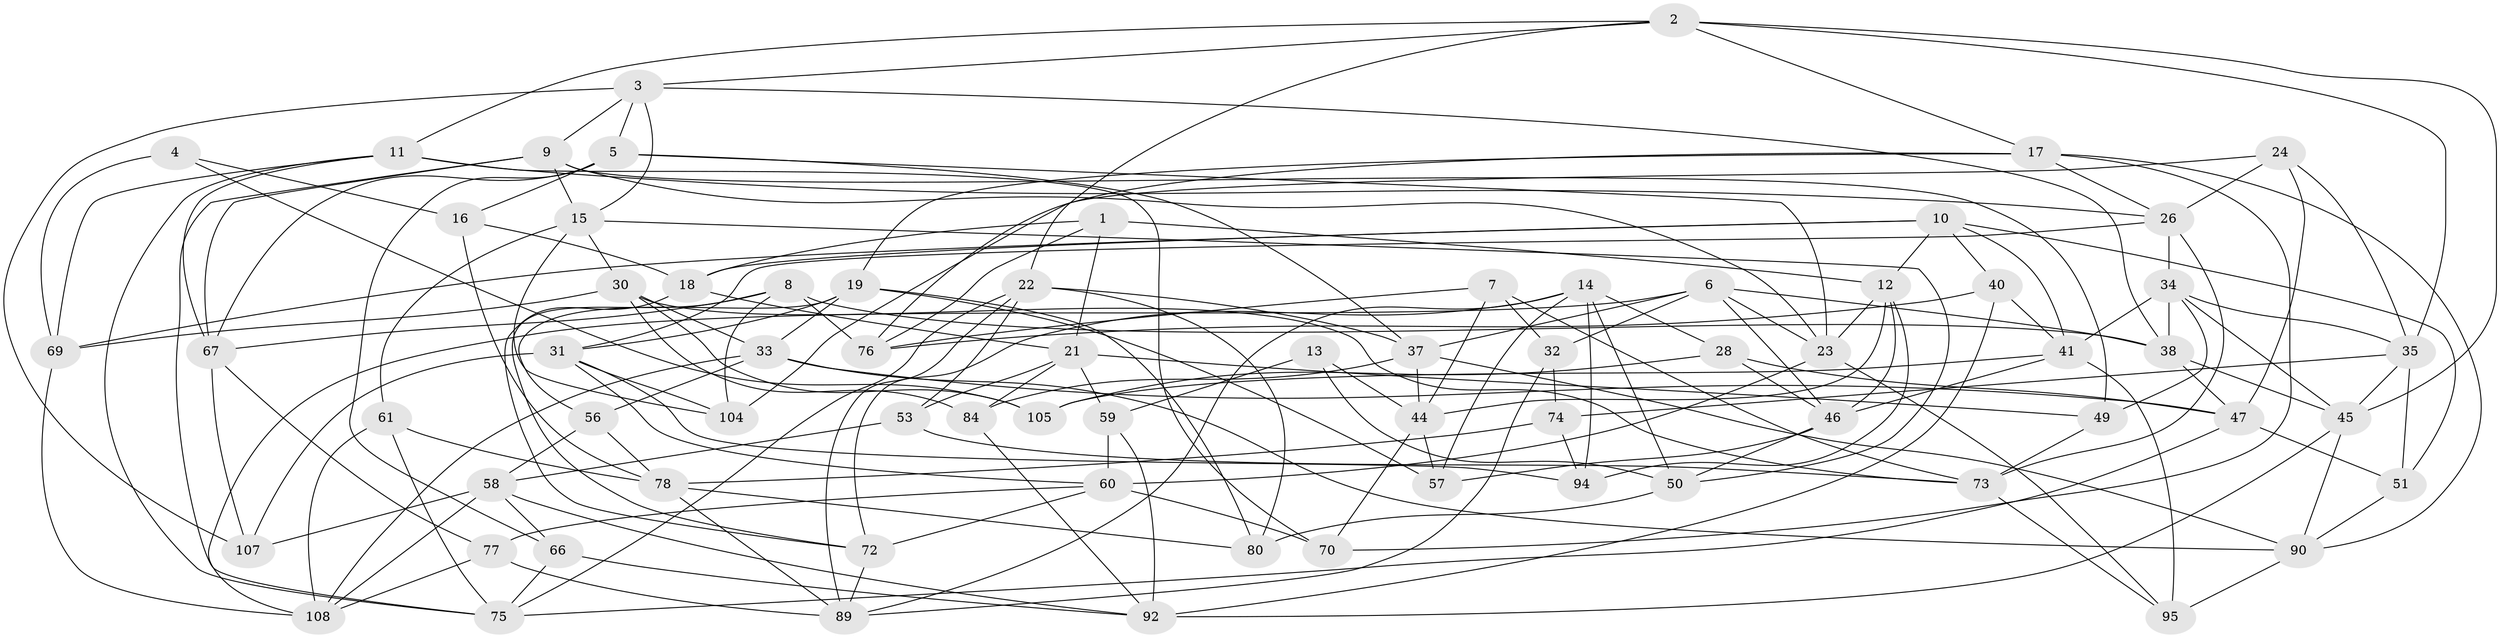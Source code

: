 // original degree distribution, {4: 1.0}
// Generated by graph-tools (version 1.1) at 2025/11/02/27/25 16:11:50]
// undirected, 71 vertices, 182 edges
graph export_dot {
graph [start="1"]
  node [color=gray90,style=filled];
  1;
  2 [super="+109"];
  3 [super="+65"];
  4;
  5 [super="+113"];
  6 [super="+111"];
  7;
  8 [super="+20"];
  9 [super="+48"];
  10 [super="+29"];
  11 [super="+115"];
  12 [super="+27"];
  13;
  14 [super="+99"];
  15 [super="+64"];
  16;
  17 [super="+85"];
  18 [super="+68"];
  19 [super="+79"];
  21 [super="+98"];
  22 [super="+25"];
  23 [super="+36"];
  24;
  26 [super="+106"];
  28;
  30 [super="+39"];
  31 [super="+81"];
  32;
  33 [super="+42"];
  34 [super="+112"];
  35 [super="+43"];
  37 [super="+54"];
  38 [super="+100"];
  40;
  41 [super="+52"];
  44 [super="+55"];
  45 [super="+103"];
  46 [super="+71"];
  47 [super="+62"];
  49;
  50 [super="+83"];
  51;
  53;
  56;
  57;
  58 [super="+63"];
  59;
  60 [super="+96"];
  61;
  66;
  67 [super="+97"];
  69 [super="+102"];
  70;
  72 [super="+82"];
  73 [super="+87"];
  74;
  75 [super="+114"];
  76 [super="+86"];
  77;
  78 [super="+88"];
  80;
  84;
  89 [super="+91"];
  90 [super="+101"];
  92 [super="+93"];
  94;
  95;
  104;
  105;
  107;
  108 [super="+110"];
  1 -- 76;
  1 -- 21;
  1 -- 12;
  1 -- 18;
  2 -- 35;
  2 -- 11;
  2 -- 17;
  2 -- 3;
  2 -- 45;
  2 -- 22;
  3 -- 15;
  3 -- 107;
  3 -- 9;
  3 -- 5;
  3 -- 38;
  4 -- 69 [weight=2];
  4 -- 16;
  4 -- 105;
  5 -- 66;
  5 -- 23;
  5 -- 16;
  5 -- 67;
  5 -- 37;
  6 -- 46;
  6 -- 32;
  6 -- 108;
  6 -- 37;
  6 -- 38;
  6 -- 23;
  7 -- 73;
  7 -- 76;
  7 -- 32;
  7 -- 44;
  8 -- 72;
  8 -- 67;
  8 -- 76 [weight=2];
  8 -- 104;
  8 -- 38;
  9 -- 49;
  9 -- 75;
  9 -- 67;
  9 -- 23;
  9 -- 15;
  10 -- 69;
  10 -- 40;
  10 -- 51;
  10 -- 12;
  10 -- 18;
  10 -- 41;
  11 -- 69;
  11 -- 67;
  11 -- 75;
  11 -- 26;
  11 -- 70;
  12 -- 94;
  12 -- 46;
  12 -- 44;
  12 -- 23;
  13 -- 44;
  13 -- 59;
  13 -- 50 [weight=2];
  14 -- 94;
  14 -- 28;
  14 -- 57;
  14 -- 72;
  14 -- 89;
  14 -- 50;
  15 -- 104;
  15 -- 61;
  15 -- 50;
  15 -- 30;
  16 -- 18;
  16 -- 78;
  17 -- 70;
  17 -- 19;
  17 -- 76;
  17 -- 90;
  17 -- 26;
  18 -- 72 [weight=2];
  18 -- 21;
  19 -- 57;
  19 -- 56;
  19 -- 80;
  19 -- 31;
  19 -- 33;
  21 -- 53;
  21 -- 49;
  21 -- 59;
  21 -- 84;
  22 -- 53;
  22 -- 80;
  22 -- 75;
  22 -- 37;
  22 -- 89;
  23 -- 60;
  23 -- 95;
  24 -- 26;
  24 -- 104;
  24 -- 35;
  24 -- 47;
  26 -- 73;
  26 -- 34;
  26 -- 31;
  28 -- 105;
  28 -- 46;
  28 -- 47;
  30 -- 105;
  30 -- 73;
  30 -- 84;
  30 -- 69;
  30 -- 33;
  31 -- 94;
  31 -- 104;
  31 -- 60;
  31 -- 107;
  32 -- 74;
  32 -- 89;
  33 -- 47;
  33 -- 90;
  33 -- 108;
  33 -- 56;
  34 -- 49;
  34 -- 41;
  34 -- 35;
  34 -- 45;
  34 -- 38;
  35 -- 45;
  35 -- 51;
  35 -- 74;
  37 -- 84;
  37 -- 90;
  37 -- 44;
  38 -- 45;
  38 -- 47;
  40 -- 41;
  40 -- 76;
  40 -- 92;
  41 -- 46;
  41 -- 105;
  41 -- 95;
  44 -- 57;
  44 -- 70;
  45 -- 92;
  45 -- 90;
  46 -- 57;
  46 -- 50;
  47 -- 51;
  47 -- 75;
  49 -- 73;
  50 -- 80;
  51 -- 90;
  53 -- 58;
  53 -- 73;
  56 -- 58;
  56 -- 78;
  58 -- 66;
  58 -- 107;
  58 -- 108;
  58 -- 92;
  59 -- 92;
  59 -- 60;
  60 -- 77;
  60 -- 70;
  60 -- 72;
  61 -- 78;
  61 -- 108;
  61 -- 75;
  66 -- 92;
  66 -- 75;
  67 -- 107;
  67 -- 77;
  69 -- 108;
  72 -- 89;
  73 -- 95;
  74 -- 94;
  74 -- 78;
  77 -- 89;
  77 -- 108;
  78 -- 89;
  78 -- 80;
  84 -- 92;
  90 -- 95;
}
